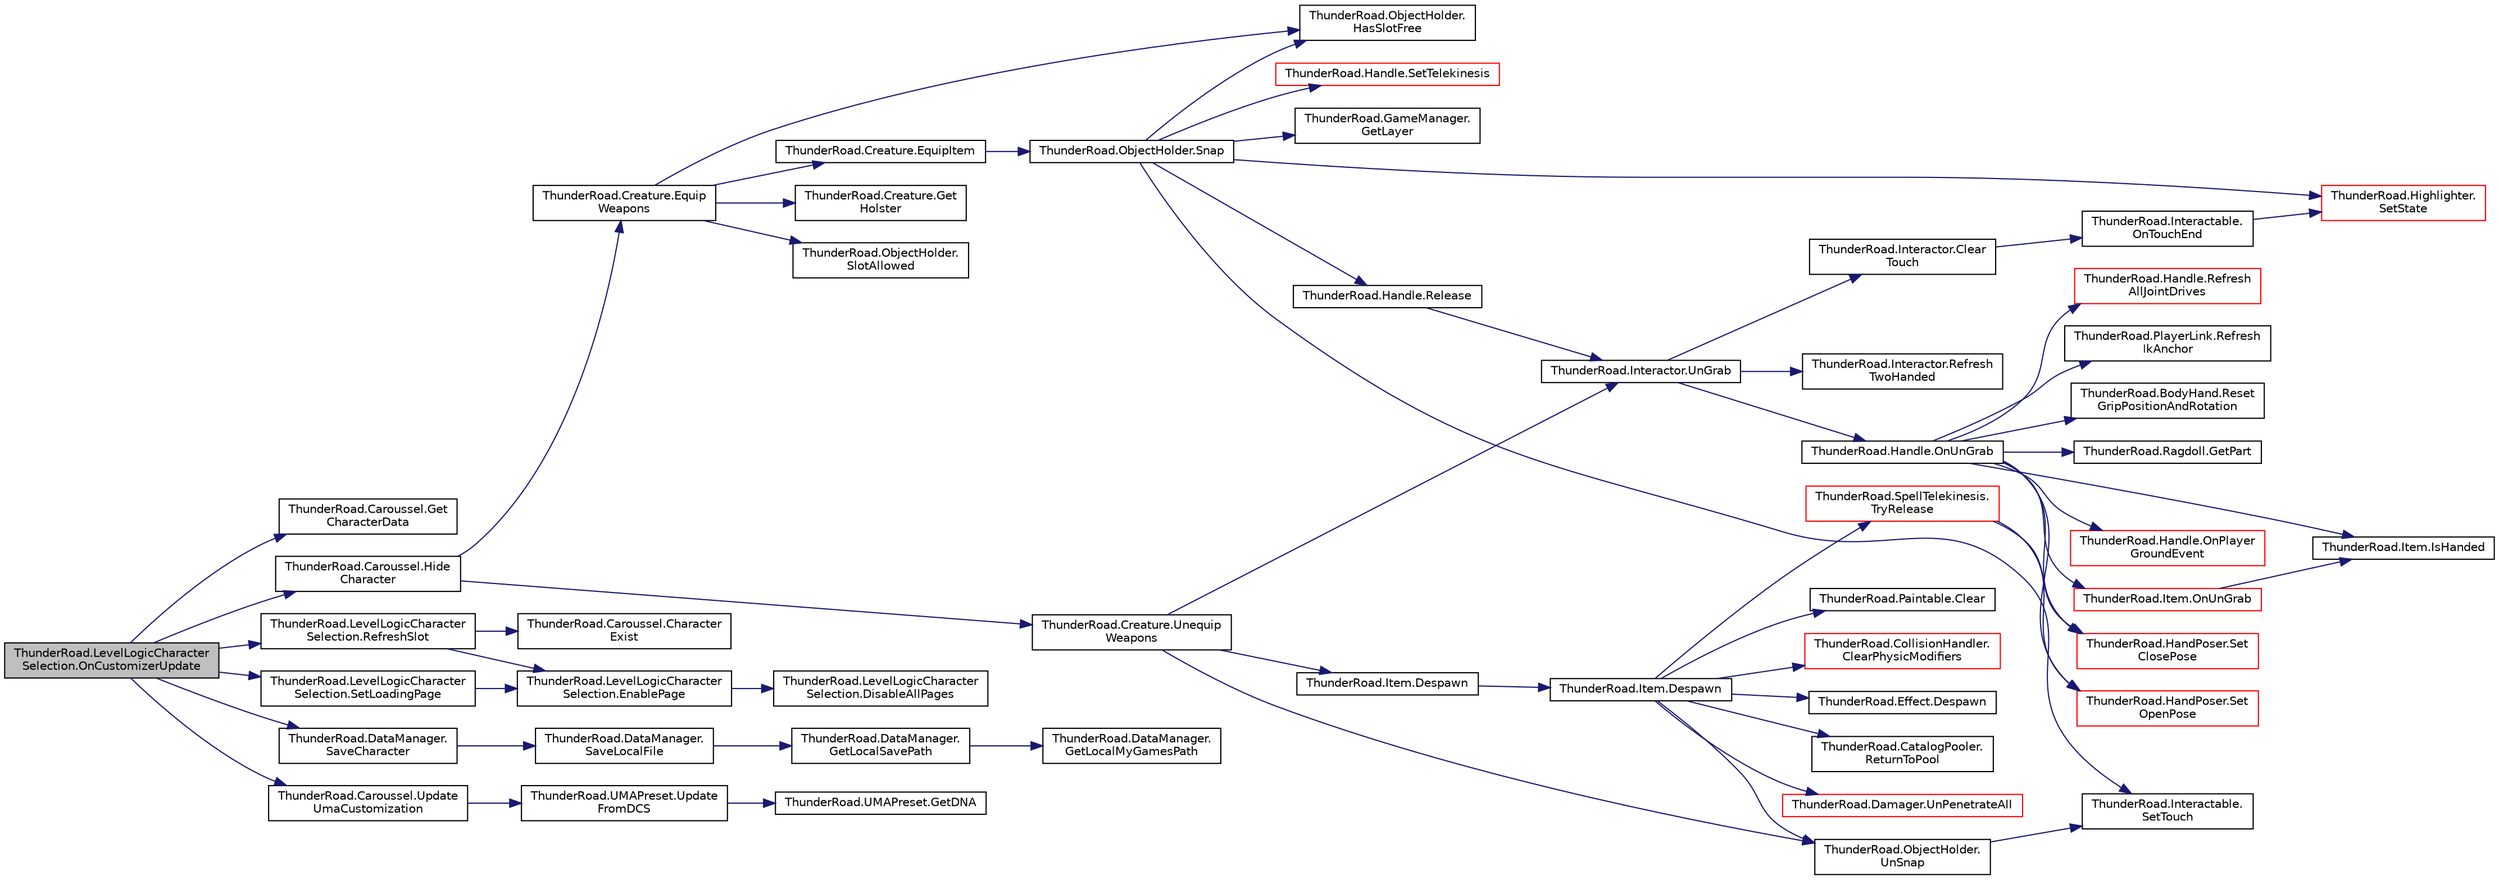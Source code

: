 digraph "ThunderRoad.LevelLogicCharacterSelection.OnCustomizerUpdate"
{
 // LATEX_PDF_SIZE
  edge [fontname="Helvetica",fontsize="10",labelfontname="Helvetica",labelfontsize="10"];
  node [fontname="Helvetica",fontsize="10",shape=record];
  rankdir="LR";
  Node1 [label="ThunderRoad.LevelLogicCharacter\lSelection.OnCustomizerUpdate",height=0.2,width=0.4,color="black", fillcolor="grey75", style="filled", fontcolor="black",tooltip="Called when [customizer update]."];
  Node1 -> Node2 [color="midnightblue",fontsize="10",style="solid",fontname="Helvetica"];
  Node2 [label="ThunderRoad.Caroussel.Get\lCharacterData",height=0.2,width=0.4,color="black", fillcolor="white", style="filled",URL="$class_thunder_road_1_1_caroussel.html#a322117e93159590af9a414e5ae0e7e64",tooltip="Gets the character data."];
  Node1 -> Node3 [color="midnightblue",fontsize="10",style="solid",fontname="Helvetica"];
  Node3 [label="ThunderRoad.Caroussel.Hide\lCharacter",height=0.2,width=0.4,color="black", fillcolor="white", style="filled",URL="$class_thunder_road_1_1_caroussel.html#a2bbe5a1594120c6f1bc51952819497d1",tooltip="Hides the character."];
  Node3 -> Node4 [color="midnightblue",fontsize="10",style="solid",fontname="Helvetica"];
  Node4 [label="ThunderRoad.Creature.Equip\lWeapons",height=0.2,width=0.4,color="black", fillcolor="white", style="filled",URL="$class_thunder_road_1_1_creature.html#a16e5abc2dbf42f45166f744253c30f8d",tooltip="Equips the weapons."];
  Node4 -> Node5 [color="midnightblue",fontsize="10",style="solid",fontname="Helvetica"];
  Node5 [label="ThunderRoad.Creature.EquipItem",height=0.2,width=0.4,color="black", fillcolor="white", style="filled",URL="$class_thunder_road_1_1_creature.html#a624d37c7a5b177460e9981bc4e4902b9",tooltip="Equips the item."];
  Node5 -> Node6 [color="midnightblue",fontsize="10",style="solid",fontname="Helvetica"];
  Node6 [label="ThunderRoad.ObjectHolder.Snap",height=0.2,width=0.4,color="black", fillcolor="white", style="filled",URL="$class_thunder_road_1_1_object_holder.html#adb84c0b43d1a74cb5f1843c2e5dc8921",tooltip="Snaps the specified object to hold."];
  Node6 -> Node7 [color="midnightblue",fontsize="10",style="solid",fontname="Helvetica"];
  Node7 [label="ThunderRoad.GameManager.\lGetLayer",height=0.2,width=0.4,color="black", fillcolor="white", style="filled",URL="$class_thunder_road_1_1_game_manager.html#a4b7e3521ff92f30374062207b6e30352",tooltip="Gets the layer."];
  Node6 -> Node8 [color="midnightblue",fontsize="10",style="solid",fontname="Helvetica"];
  Node8 [label="ThunderRoad.ObjectHolder.\lHasSlotFree",height=0.2,width=0.4,color="black", fillcolor="white", style="filled",URL="$class_thunder_road_1_1_object_holder.html#af08b8074e886b6bb10a54ba31efefcdb",tooltip="Determines whether [has slot free]."];
  Node6 -> Node9 [color="midnightblue",fontsize="10",style="solid",fontname="Helvetica"];
  Node9 [label="ThunderRoad.Handle.Release",height=0.2,width=0.4,color="black", fillcolor="white", style="filled",URL="$class_thunder_road_1_1_handle.html#a03e56c48156f1614f5167d717b101624",tooltip="Releases this instance."];
  Node9 -> Node10 [color="midnightblue",fontsize="10",style="solid",fontname="Helvetica"];
  Node10 [label="ThunderRoad.Interactor.UnGrab",height=0.2,width=0.4,color="black", fillcolor="white", style="filled",URL="$class_thunder_road_1_1_interactor.html#aac5f1c05c892d8f18262b910ba75c8ae",tooltip="Uns the grab."];
  Node10 -> Node11 [color="midnightblue",fontsize="10",style="solid",fontname="Helvetica"];
  Node11 [label="ThunderRoad.Interactor.Clear\lTouch",height=0.2,width=0.4,color="black", fillcolor="white", style="filled",URL="$class_thunder_road_1_1_interactor.html#a32bff7045c10e93443547097126de42e",tooltip="Clears the touch."];
  Node11 -> Node12 [color="midnightblue",fontsize="10",style="solid",fontname="Helvetica"];
  Node12 [label="ThunderRoad.Interactable.\lOnTouchEnd",height=0.2,width=0.4,color="black", fillcolor="white", style="filled",URL="$class_thunder_road_1_1_interactable.html#a33c2f46971a169e09a6430afeee14039",tooltip="Called when [touch end]."];
  Node12 -> Node13 [color="midnightblue",fontsize="10",style="solid",fontname="Helvetica"];
  Node13 [label="ThunderRoad.Highlighter.\lSetState",height=0.2,width=0.4,color="red", fillcolor="white", style="filled",URL="$class_thunder_road_1_1_highlighter.html#aa1487a513b92c7ebb44777930e1bed55",tooltip="Sets the state."];
  Node10 -> Node19 [color="midnightblue",fontsize="10",style="solid",fontname="Helvetica"];
  Node19 [label="ThunderRoad.Handle.OnUnGrab",height=0.2,width=0.4,color="black", fillcolor="white", style="filled",URL="$class_thunder_road_1_1_handle.html#a75074ab7acb56294512dada6437cd799",tooltip="Called when [un grab]."];
  Node19 -> Node20 [color="midnightblue",fontsize="10",style="solid",fontname="Helvetica"];
  Node20 [label="ThunderRoad.Ragdoll.GetPart",height=0.2,width=0.4,color="black", fillcolor="white", style="filled",URL="$class_thunder_road_1_1_ragdoll.html#a63bb50459ca0652451c1aef3fc8155cb",tooltip="Gets the part."];
  Node19 -> Node21 [color="midnightblue",fontsize="10",style="solid",fontname="Helvetica"];
  Node21 [label="ThunderRoad.Item.IsHanded",height=0.2,width=0.4,color="black", fillcolor="white", style="filled",URL="$class_thunder_road_1_1_item.html#a3f6db977accd385918e6ac7b140e9872",tooltip="Determines whether the specified side is handed."];
  Node19 -> Node22 [color="midnightblue",fontsize="10",style="solid",fontname="Helvetica"];
  Node22 [label="ThunderRoad.Handle.OnPlayer\lGroundEvent",height=0.2,width=0.4,color="red", fillcolor="white", style="filled",URL="$class_thunder_road_1_1_handle.html#ae62c5fccfe4c2ce3a50f2e9d21963572",tooltip="Called when [player ground event]."];
  Node19 -> Node30 [color="midnightblue",fontsize="10",style="solid",fontname="Helvetica"];
  Node30 [label="ThunderRoad.Item.OnUnGrab",height=0.2,width=0.4,color="red", fillcolor="white", style="filled",URL="$class_thunder_road_1_1_item.html#a00f67a71073d5a4877cebb2ab84ee65a",tooltip="Called when [un grab]."];
  Node30 -> Node21 [color="midnightblue",fontsize="10",style="solid",fontname="Helvetica"];
  Node19 -> Node47 [color="midnightblue",fontsize="10",style="solid",fontname="Helvetica"];
  Node47 [label="ThunderRoad.Handle.Refresh\lAllJointDrives",height=0.2,width=0.4,color="red", fillcolor="white", style="filled",URL="$class_thunder_road_1_1_handle.html#ad1621fdf3dc9cf924f766dc222cab556",tooltip="Refreshes all joint drives."];
  Node19 -> Node48 [color="midnightblue",fontsize="10",style="solid",fontname="Helvetica"];
  Node48 [label="ThunderRoad.PlayerLink.Refresh\lIkAnchor",height=0.2,width=0.4,color="black", fillcolor="white", style="filled",URL="$class_thunder_road_1_1_player_link.html#ace8e9c4b3db1a9140f273fb5d97a8ac8",tooltip="Refreshes the ik anchor."];
  Node19 -> Node49 [color="midnightblue",fontsize="10",style="solid",fontname="Helvetica"];
  Node49 [label="ThunderRoad.BodyHand.Reset\lGripPositionAndRotation",height=0.2,width=0.4,color="black", fillcolor="white", style="filled",URL="$class_thunder_road_1_1_body_hand.html#a4d85635b5cda5094b32af5a363686c0b",tooltip="Resets the grip position and rotation."];
  Node19 -> Node50 [color="midnightblue",fontsize="10",style="solid",fontname="Helvetica"];
  Node50 [label="ThunderRoad.HandPoser.Set\lClosePose",height=0.2,width=0.4,color="red", fillcolor="white", style="filled",URL="$class_thunder_road_1_1_hand_poser.html#a343c75f2c13c6390f5dcb55278466712",tooltip="Sets the close pose."];
  Node19 -> Node62 [color="midnightblue",fontsize="10",style="solid",fontname="Helvetica"];
  Node62 [label="ThunderRoad.HandPoser.Set\lOpenPose",height=0.2,width=0.4,color="red", fillcolor="white", style="filled",URL="$class_thunder_road_1_1_hand_poser.html#a3e6c4ca79e2e57ad1824711223f52c99",tooltip="Sets the open pose."];
  Node10 -> Node64 [color="midnightblue",fontsize="10",style="solid",fontname="Helvetica"];
  Node64 [label="ThunderRoad.Interactor.Refresh\lTwoHanded",height=0.2,width=0.4,color="black", fillcolor="white", style="filled",URL="$class_thunder_road_1_1_interactor.html#ac449186e620c7fef417dc1cad4abaf32",tooltip="Refreshes the two handed."];
  Node6 -> Node13 [color="midnightblue",fontsize="10",style="solid",fontname="Helvetica"];
  Node6 -> Node33 [color="midnightblue",fontsize="10",style="solid",fontname="Helvetica"];
  Node33 [label="ThunderRoad.Handle.SetTelekinesis",height=0.2,width=0.4,color="red", fillcolor="white", style="filled",URL="$class_thunder_road_1_1_handle.html#ab6f935bbaaeb51473b8dd68c25108200",tooltip="Sets the telekinesis."];
  Node6 -> Node65 [color="midnightblue",fontsize="10",style="solid",fontname="Helvetica"];
  Node65 [label="ThunderRoad.Interactable.\lSetTouch",height=0.2,width=0.4,color="black", fillcolor="white", style="filled",URL="$class_thunder_road_1_1_interactable.html#a050a5fc51f8a10b6d1743c45f4de908a",tooltip="Sets the touch."];
  Node4 -> Node66 [color="midnightblue",fontsize="10",style="solid",fontname="Helvetica"];
  Node66 [label="ThunderRoad.Creature.Get\lHolster",height=0.2,width=0.4,color="black", fillcolor="white", style="filled",URL="$class_thunder_road_1_1_creature.html#a399918eab4a5113b2052ff424be619f0",tooltip="Gets the holster."];
  Node4 -> Node8 [color="midnightblue",fontsize="10",style="solid",fontname="Helvetica"];
  Node4 -> Node67 [color="midnightblue",fontsize="10",style="solid",fontname="Helvetica"];
  Node67 [label="ThunderRoad.ObjectHolder.\lSlotAllowed",height=0.2,width=0.4,color="black", fillcolor="white", style="filled",URL="$class_thunder_road_1_1_object_holder.html#ac5325e3cad93a97c2d89f2625cbd89dc",tooltip="Slots the allowed."];
  Node3 -> Node68 [color="midnightblue",fontsize="10",style="solid",fontname="Helvetica"];
  Node68 [label="ThunderRoad.Creature.Unequip\lWeapons",height=0.2,width=0.4,color="black", fillcolor="white", style="filled",URL="$class_thunder_road_1_1_creature.html#a26d0fbb655182d75c8e369057ab5e85d",tooltip="Unequips the weapons."];
  Node68 -> Node69 [color="midnightblue",fontsize="10",style="solid",fontname="Helvetica"];
  Node69 [label="ThunderRoad.Item.Despawn",height=0.2,width=0.4,color="black", fillcolor="white", style="filled",URL="$class_thunder_road_1_1_item.html#a6bc9fe525c3098357fb3064477cd5d25",tooltip="Despawns the specified delay."];
  Node69 -> Node70 [color="midnightblue",fontsize="10",style="solid",fontname="Helvetica"];
  Node70 [label="ThunderRoad.Item.Despawn",height=0.2,width=0.4,color="black", fillcolor="white", style="filled",URL="$class_thunder_road_1_1_item.html#a6abf7a0bc00f7af7637d9e998bc6b64e",tooltip="Despawns this instance."];
  Node70 -> Node71 [color="midnightblue",fontsize="10",style="solid",fontname="Helvetica"];
  Node71 [label="ThunderRoad.Paintable.Clear",height=0.2,width=0.4,color="black", fillcolor="white", style="filled",URL="$class_thunder_road_1_1_paintable.html#ac8d5a04bf9e92485c895110b2d15a317",tooltip="Clears this instance."];
  Node70 -> Node72 [color="midnightblue",fontsize="10",style="solid",fontname="Helvetica"];
  Node72 [label="ThunderRoad.CollisionHandler.\lClearPhysicModifiers",height=0.2,width=0.4,color="red", fillcolor="white", style="filled",URL="$class_thunder_road_1_1_collision_handler.html#aad7c842f675bc850a9fab4be9bc42aae",tooltip="Clears the physic modifiers."];
  Node70 -> Node74 [color="midnightblue",fontsize="10",style="solid",fontname="Helvetica"];
  Node74 [label="ThunderRoad.Effect.Despawn",height=0.2,width=0.4,color="black", fillcolor="white", style="filled",URL="$class_thunder_road_1_1_effect.html#ac6e493020ac6c4135aeae266f8004594",tooltip="Despawns this instance."];
  Node70 -> Node75 [color="midnightblue",fontsize="10",style="solid",fontname="Helvetica"];
  Node75 [label="ThunderRoad.CatalogPooler.\lReturnToPool",height=0.2,width=0.4,color="black", fillcolor="white", style="filled",URL="$class_thunder_road_1_1_catalog_pooler.html#abd332139fb6f6805b5e1f900ebb2b050",tooltip="Returns to pool."];
  Node70 -> Node76 [color="midnightblue",fontsize="10",style="solid",fontname="Helvetica"];
  Node76 [label="ThunderRoad.SpellTelekinesis.\lTryRelease",height=0.2,width=0.4,color="red", fillcolor="white", style="filled",URL="$class_thunder_road_1_1_spell_telekinesis.html#a7bdbcedcad4520550081bbe13f9d3105",tooltip="Tries the release."];
  Node76 -> Node50 [color="midnightblue",fontsize="10",style="solid",fontname="Helvetica"];
  Node76 -> Node62 [color="midnightblue",fontsize="10",style="solid",fontname="Helvetica"];
  Node70 -> Node88 [color="midnightblue",fontsize="10",style="solid",fontname="Helvetica"];
  Node88 [label="ThunderRoad.Damager.UnPenetrateAll",height=0.2,width=0.4,color="red", fillcolor="white", style="filled",URL="$class_thunder_road_1_1_damager.html#a528d5f921eb60bf5695fe265e5223702",tooltip="Uns the penetrate all."];
  Node70 -> Node92 [color="midnightblue",fontsize="10",style="solid",fontname="Helvetica"];
  Node92 [label="ThunderRoad.ObjectHolder.\lUnSnap",height=0.2,width=0.4,color="black", fillcolor="white", style="filled",URL="$class_thunder_road_1_1_object_holder.html#aba8506d2ba878d1dee5e17d7c9738a41",tooltip="Uns the snap."];
  Node92 -> Node65 [color="midnightblue",fontsize="10",style="solid",fontname="Helvetica"];
  Node68 -> Node10 [color="midnightblue",fontsize="10",style="solid",fontname="Helvetica"];
  Node68 -> Node92 [color="midnightblue",fontsize="10",style="solid",fontname="Helvetica"];
  Node1 -> Node93 [color="midnightblue",fontsize="10",style="solid",fontname="Helvetica"];
  Node93 [label="ThunderRoad.LevelLogicCharacter\lSelection.RefreshSlot",height=0.2,width=0.4,color="black", fillcolor="white", style="filled",URL="$class_thunder_road_1_1_level_logic_character_selection.html#a7f9c44fd4cc59e8ea4dd2f7369896183",tooltip="Refreshes the slot."];
  Node93 -> Node94 [color="midnightblue",fontsize="10",style="solid",fontname="Helvetica"];
  Node94 [label="ThunderRoad.Caroussel.Character\lExist",height=0.2,width=0.4,color="black", fillcolor="white", style="filled",URL="$class_thunder_road_1_1_caroussel.html#acd7cb7fb23ac248fb3b69e60be69d8cc",tooltip="Characters the exist."];
  Node93 -> Node95 [color="midnightblue",fontsize="10",style="solid",fontname="Helvetica"];
  Node95 [label="ThunderRoad.LevelLogicCharacter\lSelection.EnablePage",height=0.2,width=0.4,color="black", fillcolor="white", style="filled",URL="$class_thunder_road_1_1_level_logic_character_selection.html#ae2cc22603fa0a939f215a503aaffbcca",tooltip="Enables the page."];
  Node95 -> Node96 [color="midnightblue",fontsize="10",style="solid",fontname="Helvetica"];
  Node96 [label="ThunderRoad.LevelLogicCharacter\lSelection.DisableAllPages",height=0.2,width=0.4,color="black", fillcolor="white", style="filled",URL="$class_thunder_road_1_1_level_logic_character_selection.html#a2b1a1e13f2f5c14c6805cbb5c0e98661",tooltip="Disables all pages."];
  Node1 -> Node97 [color="midnightblue",fontsize="10",style="solid",fontname="Helvetica"];
  Node97 [label="ThunderRoad.DataManager.\lSaveCharacter",height=0.2,width=0.4,color="black", fillcolor="white", style="filled",URL="$class_thunder_road_1_1_data_manager.html#a58eac4f9f03c8ec8f16935054c562579",tooltip="Saves the character."];
  Node97 -> Node98 [color="midnightblue",fontsize="10",style="solid",fontname="Helvetica"];
  Node98 [label="ThunderRoad.DataManager.\lSaveLocalFile",height=0.2,width=0.4,color="black", fillcolor="white", style="filled",URL="$class_thunder_road_1_1_data_manager.html#a9a5252f975e3474c0ab6571c126a65c4",tooltip="Saves the local file."];
  Node98 -> Node99 [color="midnightblue",fontsize="10",style="solid",fontname="Helvetica"];
  Node99 [label="ThunderRoad.DataManager.\lGetLocalSavePath",height=0.2,width=0.4,color="black", fillcolor="white", style="filled",URL="$class_thunder_road_1_1_data_manager.html#a30115c560573758abb0bc64ea9c24f17",tooltip="Gets the local save path."];
  Node99 -> Node100 [color="midnightblue",fontsize="10",style="solid",fontname="Helvetica"];
  Node100 [label="ThunderRoad.DataManager.\lGetLocalMyGamesPath",height=0.2,width=0.4,color="black", fillcolor="white", style="filled",URL="$class_thunder_road_1_1_data_manager.html#afcd74081b8ab8ed1db498162a4cdab56",tooltip="Gets the local my games path."];
  Node1 -> Node101 [color="midnightblue",fontsize="10",style="solid",fontname="Helvetica"];
  Node101 [label="ThunderRoad.LevelLogicCharacter\lSelection.SetLoadingPage",height=0.2,width=0.4,color="black", fillcolor="white", style="filled",URL="$class_thunder_road_1_1_level_logic_character_selection.html#a9f2a3a6db832e9a2a6a73c11ebbefc12",tooltip="Sets the loading page."];
  Node101 -> Node95 [color="midnightblue",fontsize="10",style="solid",fontname="Helvetica"];
  Node1 -> Node102 [color="midnightblue",fontsize="10",style="solid",fontname="Helvetica"];
  Node102 [label="ThunderRoad.Caroussel.Update\lUmaCustomization",height=0.2,width=0.4,color="black", fillcolor="white", style="filled",URL="$class_thunder_road_1_1_caroussel.html#ab568feba3cb5f4e5b1e18bcf2f232814",tooltip="Updates the uma customization."];
  Node102 -> Node103 [color="midnightblue",fontsize="10",style="solid",fontname="Helvetica"];
  Node103 [label="ThunderRoad.UMAPreset.Update\lFromDCS",height=0.2,width=0.4,color="black", fillcolor="white", style="filled",URL="$class_thunder_road_1_1_u_m_a_preset.html#a0914de289658420eb365cabb45dcd436",tooltip="Updates from DCS."];
  Node103 -> Node104 [color="midnightblue",fontsize="10",style="solid",fontname="Helvetica"];
  Node104 [label="ThunderRoad.UMAPreset.GetDNA",height=0.2,width=0.4,color="black", fillcolor="white", style="filled",URL="$class_thunder_road_1_1_u_m_a_preset.html#ab0aae1cf73e7c372775725b82bf3f6b3",tooltip="Gets the dna."];
}
